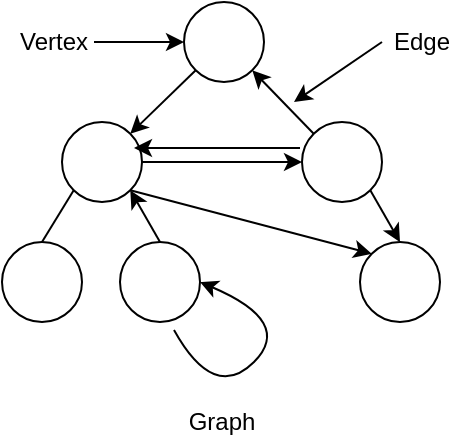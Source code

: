 <mxfile version="14.1.8" type="device" pages="5"><diagram id="Z-S2_eq6LnF6l-eDxRZ0" name="페이지-1"><mxGraphModel dx="1422" dy="822" grid="1" gridSize="10" guides="1" tooltips="1" connect="1" arrows="1" fold="1" page="1" pageScale="1" pageWidth="827" pageHeight="1169" math="0" shadow="0"><root><mxCell id="0"/><mxCell id="1" parent="0"/><mxCell id="Qt2niynaduHBI0d4qEcs-1" value="" style="ellipse;whiteSpace=wrap;html=1;aspect=fixed;" parent="1" vertex="1"><mxGeometry x="395" y="310" width="40" height="40" as="geometry"/></mxCell><mxCell id="Qt2niynaduHBI0d4qEcs-2" value="" style="ellipse;whiteSpace=wrap;html=1;aspect=fixed;" parent="1" vertex="1"><mxGeometry x="334" y="370" width="40" height="40" as="geometry"/></mxCell><mxCell id="Qt2niynaduHBI0d4qEcs-5" value="" style="ellipse;whiteSpace=wrap;html=1;aspect=fixed;" parent="1" vertex="1"><mxGeometry x="304" y="430" width="40" height="40" as="geometry"/></mxCell><mxCell id="Qt2niynaduHBI0d4qEcs-6" value="" style="ellipse;whiteSpace=wrap;html=1;aspect=fixed;" parent="1" vertex="1"><mxGeometry x="363" y="430" width="40" height="40" as="geometry"/></mxCell><mxCell id="Qt2niynaduHBI0d4qEcs-7" value="" style="endArrow=none;html=1;entryX=0;entryY=1;entryDx=0;entryDy=0;exitX=0.5;exitY=0;exitDx=0;exitDy=0;" parent="1" source="Qt2niynaduHBI0d4qEcs-5" target="Qt2niynaduHBI0d4qEcs-2" edge="1"><mxGeometry width="50" height="50" relative="1" as="geometry"><mxPoint x="318.142" y="435.858" as="sourcePoint"/><mxPoint x="334" y="410" as="targetPoint"/></mxGeometry></mxCell><mxCell id="Qt2niynaduHBI0d4qEcs-9" value="" style="ellipse;whiteSpace=wrap;html=1;aspect=fixed;" parent="1" vertex="1"><mxGeometry x="454" y="370" width="40" height="40" as="geometry"/></mxCell><mxCell id="Qt2niynaduHBI0d4qEcs-10" value="" style="ellipse;whiteSpace=wrap;html=1;aspect=fixed;" parent="1" vertex="1"><mxGeometry x="483" y="430" width="40" height="40" as="geometry"/></mxCell><mxCell id="Qt2niynaduHBI0d4qEcs-12" value="" style="endArrow=classic;html=1;exitX=0.5;exitY=0;exitDx=0;exitDy=0;entryX=1;entryY=1;entryDx=0;entryDy=0;" parent="1" source="Qt2niynaduHBI0d4qEcs-6" target="Qt2niynaduHBI0d4qEcs-2" edge="1"><mxGeometry width="50" height="50" relative="1" as="geometry"><mxPoint x="140" y="400" as="sourcePoint"/><mxPoint x="190" y="350" as="targetPoint"/></mxGeometry></mxCell><mxCell id="Qt2niynaduHBI0d4qEcs-13" value="" style="endArrow=classic;html=1;exitX=1;exitY=0.5;exitDx=0;exitDy=0;entryX=0;entryY=0.5;entryDx=0;entryDy=0;" parent="1" source="Qt2niynaduHBI0d4qEcs-2" target="Qt2niynaduHBI0d4qEcs-9" edge="1"><mxGeometry width="50" height="50" relative="1" as="geometry"><mxPoint x="393" y="440" as="sourcePoint"/><mxPoint x="378.142" y="414.142" as="targetPoint"/></mxGeometry></mxCell><mxCell id="Qt2niynaduHBI0d4qEcs-14" value="" style="endArrow=classic;html=1;exitX=-0.025;exitY=0.325;exitDx=0;exitDy=0;entryX=0.9;entryY=0.325;entryDx=0;entryDy=0;exitPerimeter=0;entryPerimeter=0;" parent="1" source="Qt2niynaduHBI0d4qEcs-9" target="Qt2niynaduHBI0d4qEcs-2" edge="1"><mxGeometry width="50" height="50" relative="1" as="geometry"><mxPoint x="403" y="450" as="sourcePoint"/><mxPoint x="388.142" y="424.142" as="targetPoint"/></mxGeometry></mxCell><mxCell id="Qt2niynaduHBI0d4qEcs-15" value="" style="endArrow=classic;html=1;exitX=0;exitY=1;exitDx=0;exitDy=0;entryX=1;entryY=0;entryDx=0;entryDy=0;" parent="1" source="Qt2niynaduHBI0d4qEcs-1" target="Qt2niynaduHBI0d4qEcs-2" edge="1"><mxGeometry width="50" height="50" relative="1" as="geometry"><mxPoint x="413" y="460" as="sourcePoint"/><mxPoint x="398.142" y="434.142" as="targetPoint"/></mxGeometry></mxCell><mxCell id="Qt2niynaduHBI0d4qEcs-16" value="" style="endArrow=classic;html=1;exitX=0;exitY=0;exitDx=0;exitDy=0;entryX=1;entryY=1;entryDx=0;entryDy=0;" parent="1" source="Qt2niynaduHBI0d4qEcs-9" target="Qt2niynaduHBI0d4qEcs-1" edge="1"><mxGeometry width="50" height="50" relative="1" as="geometry"><mxPoint x="423" y="470" as="sourcePoint"/><mxPoint x="408.142" y="444.142" as="targetPoint"/></mxGeometry></mxCell><mxCell id="Qt2niynaduHBI0d4qEcs-17" value="" style="endArrow=classic;html=1;exitX=1;exitY=1;exitDx=0;exitDy=0;entryX=0;entryY=0;entryDx=0;entryDy=0;" parent="1" source="Qt2niynaduHBI0d4qEcs-2" target="Qt2niynaduHBI0d4qEcs-10" edge="1"><mxGeometry width="50" height="50" relative="1" as="geometry"><mxPoint x="433" y="480" as="sourcePoint"/><mxPoint x="418.142" y="454.142" as="targetPoint"/></mxGeometry></mxCell><mxCell id="Qt2niynaduHBI0d4qEcs-19" value="" style="curved=1;endArrow=classic;html=1;entryX=1;entryY=0.5;entryDx=0;entryDy=0;exitX=0.675;exitY=1.1;exitDx=0;exitDy=0;exitPerimeter=0;" parent="1" source="Qt2niynaduHBI0d4qEcs-6" target="Qt2niynaduHBI0d4qEcs-6" edge="1"><mxGeometry width="50" height="50" relative="1" as="geometry"><mxPoint x="344" y="540" as="sourcePoint"/><mxPoint x="394" y="490" as="targetPoint"/><Array as="points"><mxPoint x="410" y="510"/><mxPoint x="450" y="470"/></Array></mxGeometry></mxCell><mxCell id="Qt2niynaduHBI0d4qEcs-20" value="" style="endArrow=classic;html=1;exitX=1;exitY=1;exitDx=0;exitDy=0;entryX=0.5;entryY=0;entryDx=0;entryDy=0;" parent="1" source="Qt2niynaduHBI0d4qEcs-9" target="Qt2niynaduHBI0d4qEcs-10" edge="1"><mxGeometry width="50" height="50" relative="1" as="geometry"><mxPoint x="390" y="440" as="sourcePoint"/><mxPoint x="440" y="390" as="targetPoint"/></mxGeometry></mxCell><mxCell id="Qt2niynaduHBI0d4qEcs-21" value="Graph" style="text;html=1;strokeColor=none;fillColor=none;align=center;verticalAlign=middle;whiteSpace=wrap;rounded=0;" parent="1" vertex="1"><mxGeometry x="394" y="510" width="40" height="20" as="geometry"/></mxCell><mxCell id="7k_htTxRJuI2arcelmxO-1" value="Edge" style="text;html=1;strokeColor=none;fillColor=none;align=center;verticalAlign=middle;whiteSpace=wrap;rounded=0;" vertex="1" parent="1"><mxGeometry x="494" y="320" width="40" height="20" as="geometry"/></mxCell><mxCell id="7k_htTxRJuI2arcelmxO-2" value="Vertex" style="text;html=1;strokeColor=none;fillColor=none;align=center;verticalAlign=middle;whiteSpace=wrap;rounded=0;" vertex="1" parent="1"><mxGeometry x="310" y="320" width="40" height="20" as="geometry"/></mxCell><mxCell id="7k_htTxRJuI2arcelmxO-3" value="" style="endArrow=classic;html=1;entryX=0;entryY=0.5;entryDx=0;entryDy=0;exitX=1;exitY=0.5;exitDx=0;exitDy=0;" edge="1" parent="1" source="7k_htTxRJuI2arcelmxO-2" target="Qt2niynaduHBI0d4qEcs-1"><mxGeometry width="50" height="50" relative="1" as="geometry"><mxPoint x="390" y="440" as="sourcePoint"/><mxPoint x="440" y="390" as="targetPoint"/></mxGeometry></mxCell><mxCell id="7k_htTxRJuI2arcelmxO-4" value="" style="endArrow=classic;html=1;exitX=0;exitY=0.5;exitDx=0;exitDy=0;" edge="1" parent="1" source="7k_htTxRJuI2arcelmxO-1"><mxGeometry width="50" height="50" relative="1" as="geometry"><mxPoint x="390" y="440" as="sourcePoint"/><mxPoint x="450" y="360" as="targetPoint"/></mxGeometry></mxCell></root></mxGraphModel></diagram><diagram id="EACtf8_YL2EE3_jAl3pg" name="페이지-2"><mxGraphModel dx="1422" dy="822" grid="1" gridSize="10" guides="1" tooltips="1" connect="1" arrows="1" fold="1" page="1" pageScale="1" pageWidth="827" pageHeight="1169" math="0" shadow="0"><root><mxCell id="XqM8uQYu_fUU1bZJN4aZ-0"/><mxCell id="XqM8uQYu_fUU1bZJN4aZ-1" parent="XqM8uQYu_fUU1bZJN4aZ-0"/><mxCell id="aPK8JbDjFlLylWfWh46D-0" value="" style="ellipse;whiteSpace=wrap;html=1;aspect=fixed;" vertex="1" parent="XqM8uQYu_fUU1bZJN4aZ-1"><mxGeometry x="220" y="420" width="40" height="40" as="geometry"/></mxCell><mxCell id="aPK8JbDjFlLylWfWh46D-1" value="" style="ellipse;whiteSpace=wrap;html=1;aspect=fixed;" vertex="1" parent="XqM8uQYu_fUU1bZJN4aZ-1"><mxGeometry x="160" y="360" width="40" height="40" as="geometry"/></mxCell><mxCell id="aPK8JbDjFlLylWfWh46D-2" value="" style="ellipse;whiteSpace=wrap;html=1;aspect=fixed;" vertex="1" parent="XqM8uQYu_fUU1bZJN4aZ-1"><mxGeometry x="280" y="360" width="40" height="40" as="geometry"/></mxCell><mxCell id="aPK8JbDjFlLylWfWh46D-3" value="" style="ellipse;whiteSpace=wrap;html=1;aspect=fixed;" vertex="1" parent="XqM8uQYu_fUU1bZJN4aZ-1"><mxGeometry x="220" y="300" width="40" height="40" as="geometry"/></mxCell><mxCell id="aPK8JbDjFlLylWfWh46D-4" value="" style="ellipse;whiteSpace=wrap;html=1;aspect=fixed;" vertex="1" parent="XqM8uQYu_fUU1bZJN4aZ-1"><mxGeometry x="540" y="420" width="40" height="40" as="geometry"/></mxCell><mxCell id="aPK8JbDjFlLylWfWh46D-5" value="" style="ellipse;whiteSpace=wrap;html=1;aspect=fixed;" vertex="1" parent="XqM8uQYu_fUU1bZJN4aZ-1"><mxGeometry x="480" y="360" width="40" height="40" as="geometry"/></mxCell><mxCell id="aPK8JbDjFlLylWfWh46D-6" value="" style="ellipse;whiteSpace=wrap;html=1;aspect=fixed;" vertex="1" parent="XqM8uQYu_fUU1bZJN4aZ-1"><mxGeometry x="600" y="360" width="40" height="40" as="geometry"/></mxCell><mxCell id="aPK8JbDjFlLylWfWh46D-7" value="" style="ellipse;whiteSpace=wrap;html=1;aspect=fixed;" vertex="1" parent="XqM8uQYu_fUU1bZJN4aZ-1"><mxGeometry x="540" y="300" width="40" height="40" as="geometry"/></mxCell><mxCell id="aPK8JbDjFlLylWfWh46D-8" value="" style="endArrow=none;html=1;entryX=0;entryY=1;entryDx=0;entryDy=0;exitX=1;exitY=0;exitDx=0;exitDy=0;" edge="1" parent="XqM8uQYu_fUU1bZJN4aZ-1" source="aPK8JbDjFlLylWfWh46D-5" target="aPK8JbDjFlLylWfWh46D-7"><mxGeometry width="50" height="50" relative="1" as="geometry"><mxPoint x="390" y="440" as="sourcePoint"/><mxPoint x="440" y="390" as="targetPoint"/></mxGeometry></mxCell><mxCell id="aPK8JbDjFlLylWfWh46D-9" value="" style="endArrow=none;html=1;entryX=1;entryY=1;entryDx=0;entryDy=0;exitX=0;exitY=0;exitDx=0;exitDy=0;" edge="1" parent="XqM8uQYu_fUU1bZJN4aZ-1" source="aPK8JbDjFlLylWfWh46D-6" target="aPK8JbDjFlLylWfWh46D-7"><mxGeometry width="50" height="50" relative="1" as="geometry"><mxPoint x="524.142" y="375.858" as="sourcePoint"/><mxPoint x="555.858" y="344.142" as="targetPoint"/></mxGeometry></mxCell><mxCell id="aPK8JbDjFlLylWfWh46D-10" value="" style="endArrow=none;html=1;entryX=1;entryY=1;entryDx=0;entryDy=0;exitX=0;exitY=0;exitDx=0;exitDy=0;" edge="1" parent="XqM8uQYu_fUU1bZJN4aZ-1" source="aPK8JbDjFlLylWfWh46D-4" target="aPK8JbDjFlLylWfWh46D-5"><mxGeometry width="50" height="50" relative="1" as="geometry"><mxPoint x="534.142" y="385.858" as="sourcePoint"/><mxPoint x="565.858" y="354.142" as="targetPoint"/></mxGeometry></mxCell><mxCell id="aPK8JbDjFlLylWfWh46D-11" value="" style="endArrow=none;html=1;entryX=0;entryY=1;entryDx=0;entryDy=0;exitX=1;exitY=0;exitDx=0;exitDy=0;" edge="1" parent="XqM8uQYu_fUU1bZJN4aZ-1" source="aPK8JbDjFlLylWfWh46D-4" target="aPK8JbDjFlLylWfWh46D-6"><mxGeometry width="50" height="50" relative="1" as="geometry"><mxPoint x="544.142" y="395.858" as="sourcePoint"/><mxPoint x="575.858" y="364.142" as="targetPoint"/></mxGeometry></mxCell><mxCell id="aPK8JbDjFlLylWfWh46D-12" value="" style="endArrow=classic;html=1;entryX=1;entryY=0;entryDx=0;entryDy=0;exitX=0;exitY=1;exitDx=0;exitDy=0;" edge="1" parent="XqM8uQYu_fUU1bZJN4aZ-1" source="aPK8JbDjFlLylWfWh46D-3" target="aPK8JbDjFlLylWfWh46D-1"><mxGeometry width="50" height="50" relative="1" as="geometry"><mxPoint x="250" y="370" as="sourcePoint"/><mxPoint x="440" y="390" as="targetPoint"/></mxGeometry></mxCell><mxCell id="aPK8JbDjFlLylWfWh46D-13" value="" style="endArrow=classic;html=1;entryX=0;entryY=0;entryDx=0;entryDy=0;exitX=1;exitY=1;exitDx=0;exitDy=0;" edge="1" parent="XqM8uQYu_fUU1bZJN4aZ-1" source="aPK8JbDjFlLylWfWh46D-1" target="aPK8JbDjFlLylWfWh46D-0"><mxGeometry width="50" height="50" relative="1" as="geometry"><mxPoint x="204.142" y="375.858" as="sourcePoint"/><mxPoint x="235.858" y="344.142" as="targetPoint"/></mxGeometry></mxCell><mxCell id="aPK8JbDjFlLylWfWh46D-14" value="" style="endArrow=classic;html=1;entryX=0;entryY=1;entryDx=0;entryDy=0;exitX=1;exitY=0;exitDx=0;exitDy=0;" edge="1" parent="XqM8uQYu_fUU1bZJN4aZ-1" source="aPK8JbDjFlLylWfWh46D-0" target="aPK8JbDjFlLylWfWh46D-2"><mxGeometry width="50" height="50" relative="1" as="geometry"><mxPoint x="214.142" y="385.858" as="sourcePoint"/><mxPoint x="245.858" y="354.142" as="targetPoint"/></mxGeometry></mxCell><mxCell id="aPK8JbDjFlLylWfWh46D-15" value="" style="endArrow=classic;html=1;entryX=1;entryY=1;entryDx=0;entryDy=0;exitX=0;exitY=0;exitDx=0;exitDy=0;" edge="1" parent="XqM8uQYu_fUU1bZJN4aZ-1" source="aPK8JbDjFlLylWfWh46D-2" target="aPK8JbDjFlLylWfWh46D-3"><mxGeometry width="50" height="50" relative="1" as="geometry"><mxPoint x="224.142" y="395.858" as="sourcePoint"/><mxPoint x="255.858" y="364.142" as="targetPoint"/></mxGeometry></mxCell><mxCell id="aPK8JbDjFlLylWfWh46D-16" value="Directed" style="text;html=1;strokeColor=none;fillColor=none;align=center;verticalAlign=middle;whiteSpace=wrap;rounded=0;" vertex="1" parent="XqM8uQYu_fUU1bZJN4aZ-1"><mxGeometry x="210" y="490" width="60" height="20" as="geometry"/></mxCell><mxCell id="aPK8JbDjFlLylWfWh46D-17" value="Undirected" style="text;html=1;strokeColor=none;fillColor=none;align=center;verticalAlign=middle;whiteSpace=wrap;rounded=0;" vertex="1" parent="XqM8uQYu_fUU1bZJN4aZ-1"><mxGeometry x="530" y="490" width="60" height="20" as="geometry"/></mxCell><mxCell id="PVMinjbA43_snPkg76dx-0" value="" style="curved=1;endArrow=classic;html=1;entryX=1;entryY=0.5;entryDx=0;entryDy=0;exitX=0.675;exitY=1.1;exitDx=0;exitDy=0;exitPerimeter=0;" edge="1" parent="XqM8uQYu_fUU1bZJN4aZ-1"><mxGeometry width="50" height="50" relative="1" as="geometry"><mxPoint x="310" y="404" as="sourcePoint"/><mxPoint x="323" y="380" as="targetPoint"/><Array as="points"><mxPoint x="330" y="440"/><mxPoint x="370" y="370"/></Array></mxGeometry></mxCell><mxCell id="PVMinjbA43_snPkg76dx-1" value="Self Edge" style="text;html=1;strokeColor=none;fillColor=none;align=center;verticalAlign=middle;whiteSpace=wrap;rounded=0;" vertex="1" parent="XqM8uQYu_fUU1bZJN4aZ-1"><mxGeometry x="350" y="400" width="60" height="20" as="geometry"/></mxCell></root></mxGraphModel></diagram><diagram id="lHuC2K-7YyNAZ1UZBe4s" name="페이지-3"><mxGraphModel dx="1422" dy="822" grid="1" gridSize="10" guides="1" tooltips="1" connect="1" arrows="1" fold="1" page="1" pageScale="1" pageWidth="827" pageHeight="1169" math="0" shadow="0"><root><mxCell id="gxyUptJRuBjRSIaFbgL0-0"/><mxCell id="gxyUptJRuBjRSIaFbgL0-1" parent="gxyUptJRuBjRSIaFbgL0-0"/><mxCell id="gxyUptJRuBjRSIaFbgL0-2" value="" style="ellipse;whiteSpace=wrap;html=1;aspect=fixed;" vertex="1" parent="gxyUptJRuBjRSIaFbgL0-1"><mxGeometry x="260" y="420" width="40" height="40" as="geometry"/></mxCell><mxCell id="gxyUptJRuBjRSIaFbgL0-3" value="" style="ellipse;whiteSpace=wrap;html=1;aspect=fixed;" vertex="1" parent="gxyUptJRuBjRSIaFbgL0-1"><mxGeometry x="200" y="360" width="40" height="40" as="geometry"/></mxCell><mxCell id="gxyUptJRuBjRSIaFbgL0-4" value="" style="ellipse;whiteSpace=wrap;html=1;aspect=fixed;" vertex="1" parent="gxyUptJRuBjRSIaFbgL0-1"><mxGeometry x="320" y="360" width="40" height="40" as="geometry"/></mxCell><mxCell id="gxyUptJRuBjRSIaFbgL0-5" value="" style="ellipse;whiteSpace=wrap;html=1;aspect=fixed;" vertex="1" parent="gxyUptJRuBjRSIaFbgL0-1"><mxGeometry x="260" y="300" width="40" height="40" as="geometry"/></mxCell><mxCell id="gxyUptJRuBjRSIaFbgL0-6" value="" style="endArrow=classic;html=1;entryX=1;entryY=0;entryDx=0;entryDy=0;exitX=0;exitY=1;exitDx=0;exitDy=0;fillColor=#ffe6cc;strokeColor=#d79b00;" edge="1" parent="gxyUptJRuBjRSIaFbgL0-1" source="gxyUptJRuBjRSIaFbgL0-5" target="gxyUptJRuBjRSIaFbgL0-3"><mxGeometry width="50" height="50" relative="1" as="geometry"><mxPoint x="280" y="380" as="sourcePoint"/><mxPoint x="480" y="390" as="targetPoint"/></mxGeometry></mxCell><mxCell id="gxyUptJRuBjRSIaFbgL0-7" value="" style="endArrow=classic;html=1;entryX=0;entryY=0;entryDx=0;entryDy=0;exitX=1;exitY=1;exitDx=0;exitDy=0;fillColor=#ffe6cc;strokeColor=#d79b00;" edge="1" parent="gxyUptJRuBjRSIaFbgL0-1" source="gxyUptJRuBjRSIaFbgL0-3" target="gxyUptJRuBjRSIaFbgL0-2"><mxGeometry width="50" height="50" relative="1" as="geometry"><mxPoint x="244.142" y="375.858" as="sourcePoint"/><mxPoint x="275.858" y="344.142" as="targetPoint"/></mxGeometry></mxCell><mxCell id="gxyUptJRuBjRSIaFbgL0-8" value="" style="endArrow=classic;html=1;entryX=0.5;entryY=1;entryDx=0;entryDy=0;exitX=0.5;exitY=0;exitDx=0;exitDy=0;fillColor=#ffe6cc;strokeColor=#d79b00;" edge="1" parent="gxyUptJRuBjRSIaFbgL0-1" source="gxyUptJRuBjRSIaFbgL0-2" target="gxyUptJRuBjRSIaFbgL0-5"><mxGeometry width="50" height="50" relative="1" as="geometry"><mxPoint x="254.142" y="385.858" as="sourcePoint"/><mxPoint x="285.858" y="354.142" as="targetPoint"/></mxGeometry></mxCell><mxCell id="gxyUptJRuBjRSIaFbgL0-9" value="" style="endArrow=classic;html=1;entryX=1;entryY=1;entryDx=0;entryDy=0;exitX=0;exitY=0;exitDx=0;exitDy=0;" edge="1" parent="gxyUptJRuBjRSIaFbgL0-1" source="gxyUptJRuBjRSIaFbgL0-4" target="gxyUptJRuBjRSIaFbgL0-5"><mxGeometry width="50" height="50" relative="1" as="geometry"><mxPoint x="264.142" y="395.858" as="sourcePoint"/><mxPoint x="295.858" y="364.142" as="targetPoint"/></mxGeometry></mxCell><mxCell id="gxyUptJRuBjRSIaFbgL0-10" value="Cyclic" style="text;html=1;strokeColor=none;fillColor=none;align=center;verticalAlign=middle;whiteSpace=wrap;rounded=0;" vertex="1" parent="gxyUptJRuBjRSIaFbgL0-1"><mxGeometry x="250" y="490" width="60" height="20" as="geometry"/></mxCell><mxCell id="gxyUptJRuBjRSIaFbgL0-11" value="" style="ellipse;whiteSpace=wrap;html=1;aspect=fixed;" vertex="1" parent="gxyUptJRuBjRSIaFbgL0-1"><mxGeometry x="500" y="420" width="40" height="40" as="geometry"/></mxCell><mxCell id="gxyUptJRuBjRSIaFbgL0-12" value="" style="ellipse;whiteSpace=wrap;html=1;aspect=fixed;" vertex="1" parent="gxyUptJRuBjRSIaFbgL0-1"><mxGeometry x="440" y="360" width="40" height="40" as="geometry"/></mxCell><mxCell id="gxyUptJRuBjRSIaFbgL0-13" value="" style="ellipse;whiteSpace=wrap;html=1;aspect=fixed;" vertex="1" parent="gxyUptJRuBjRSIaFbgL0-1"><mxGeometry x="560" y="360" width="40" height="40" as="geometry"/></mxCell><mxCell id="gxyUptJRuBjRSIaFbgL0-14" value="" style="ellipse;whiteSpace=wrap;html=1;aspect=fixed;" vertex="1" parent="gxyUptJRuBjRSIaFbgL0-1"><mxGeometry x="500" y="300" width="40" height="40" as="geometry"/></mxCell><mxCell id="gxyUptJRuBjRSIaFbgL0-15" value="" style="endArrow=classic;html=1;entryX=1;entryY=0;entryDx=0;entryDy=0;exitX=0;exitY=1;exitDx=0;exitDy=0;" edge="1" source="gxyUptJRuBjRSIaFbgL0-14" target="gxyUptJRuBjRSIaFbgL0-12" parent="gxyUptJRuBjRSIaFbgL0-1"><mxGeometry width="50" height="50" relative="1" as="geometry"><mxPoint x="520" y="370" as="sourcePoint"/><mxPoint x="720" y="390" as="targetPoint"/></mxGeometry></mxCell><mxCell id="gxyUptJRuBjRSIaFbgL0-17" value="" style="endArrow=classic;html=1;entryX=0;entryY=1;entryDx=0;entryDy=0;exitX=1;exitY=0;exitDx=0;exitDy=0;" edge="1" source="gxyUptJRuBjRSIaFbgL0-11" target="gxyUptJRuBjRSIaFbgL0-13" parent="gxyUptJRuBjRSIaFbgL0-1"><mxGeometry width="50" height="50" relative="1" as="geometry"><mxPoint x="494.142" y="385.858" as="sourcePoint"/><mxPoint x="525.858" y="354.142" as="targetPoint"/></mxGeometry></mxCell><mxCell id="gxyUptJRuBjRSIaFbgL0-18" value="" style="endArrow=classic;html=1;entryX=1;entryY=1;entryDx=0;entryDy=0;exitX=0;exitY=0;exitDx=0;exitDy=0;" edge="1" source="gxyUptJRuBjRSIaFbgL0-13" target="gxyUptJRuBjRSIaFbgL0-14" parent="gxyUptJRuBjRSIaFbgL0-1"><mxGeometry width="50" height="50" relative="1" as="geometry"><mxPoint x="504.142" y="395.858" as="sourcePoint"/><mxPoint x="535.858" y="364.142" as="targetPoint"/></mxGeometry></mxCell><mxCell id="gxyUptJRuBjRSIaFbgL0-19" value="Acyclic" style="text;html=1;strokeColor=none;fillColor=none;align=center;verticalAlign=middle;whiteSpace=wrap;rounded=0;" vertex="1" parent="gxyUptJRuBjRSIaFbgL0-1"><mxGeometry x="490" y="490" width="60" height="20" as="geometry"/></mxCell><mxCell id="lunWQiZR-MBFpD46_ygZ-1" value="&lt;font color=&quot;#ffb570&quot;&gt;Cycle&lt;/font&gt;" style="text;html=1;strokeColor=none;fillColor=none;align=center;verticalAlign=middle;whiteSpace=wrap;rounded=0;" vertex="1" parent="gxyUptJRuBjRSIaFbgL0-1"><mxGeometry x="240" y="370" width="40" height="20" as="geometry"/></mxCell></root></mxGraphModel></diagram><diagram id="d2TFS8GeztHd94R393X6" name="페이지-4"><mxGraphModel dx="1422" dy="822" grid="1" gridSize="10" guides="1" tooltips="1" connect="1" arrows="1" fold="1" page="1" pageScale="1" pageWidth="827" pageHeight="1169" math="0" shadow="0"><root><mxCell id="uMFnAjhdklCk5ub_s_id-0"/><mxCell id="uMFnAjhdklCk5ub_s_id-1" parent="uMFnAjhdklCk5ub_s_id-0"/><mxCell id="qdJm_p1cYFW-cyCmXZ2D-0" value="4" style="ellipse;whiteSpace=wrap;html=1;aspect=fixed;" vertex="1" parent="uMFnAjhdklCk5ub_s_id-1"><mxGeometry x="260" y="420" width="40" height="40" as="geometry"/></mxCell><mxCell id="qdJm_p1cYFW-cyCmXZ2D-1" value="2" style="ellipse;whiteSpace=wrap;html=1;aspect=fixed;" vertex="1" parent="uMFnAjhdklCk5ub_s_id-1"><mxGeometry x="200" y="360" width="40" height="40" as="geometry"/></mxCell><mxCell id="qdJm_p1cYFW-cyCmXZ2D-2" value="3" style="ellipse;whiteSpace=wrap;html=1;aspect=fixed;" vertex="1" parent="uMFnAjhdklCk5ub_s_id-1"><mxGeometry x="320" y="360" width="40" height="40" as="geometry"/></mxCell><mxCell id="qdJm_p1cYFW-cyCmXZ2D-3" value="1" style="ellipse;whiteSpace=wrap;html=1;aspect=fixed;" vertex="1" parent="uMFnAjhdklCk5ub_s_id-1"><mxGeometry x="260" y="300" width="40" height="40" as="geometry"/></mxCell><mxCell id="qdJm_p1cYFW-cyCmXZ2D-4" value="" style="endArrow=none;html=1;entryX=0;entryY=1;entryDx=0;entryDy=0;exitX=1;exitY=0;exitDx=0;exitDy=0;" edge="1" parent="uMFnAjhdklCk5ub_s_id-1" source="qdJm_p1cYFW-cyCmXZ2D-1" target="qdJm_p1cYFW-cyCmXZ2D-3"><mxGeometry width="50" height="50" relative="1" as="geometry"><mxPoint x="110" y="440" as="sourcePoint"/><mxPoint x="160" y="390" as="targetPoint"/></mxGeometry></mxCell><mxCell id="qdJm_p1cYFW-cyCmXZ2D-5" value="" style="endArrow=none;html=1;entryX=1;entryY=1;entryDx=0;entryDy=0;exitX=0;exitY=0;exitDx=0;exitDy=0;" edge="1" parent="uMFnAjhdklCk5ub_s_id-1" source="qdJm_p1cYFW-cyCmXZ2D-2" target="qdJm_p1cYFW-cyCmXZ2D-3"><mxGeometry width="50" height="50" relative="1" as="geometry"><mxPoint x="244.142" y="375.858" as="sourcePoint"/><mxPoint x="275.858" y="344.142" as="targetPoint"/></mxGeometry></mxCell><mxCell id="qdJm_p1cYFW-cyCmXZ2D-6" value="" style="endArrow=none;html=1;entryX=0.5;entryY=1;entryDx=0;entryDy=0;exitX=0.5;exitY=0;exitDx=0;exitDy=0;" edge="1" parent="uMFnAjhdklCk5ub_s_id-1" source="qdJm_p1cYFW-cyCmXZ2D-0" target="qdJm_p1cYFW-cyCmXZ2D-3"><mxGeometry width="50" height="50" relative="1" as="geometry"><mxPoint x="254.142" y="385.858" as="sourcePoint"/><mxPoint x="285.858" y="354.142" as="targetPoint"/></mxGeometry></mxCell><mxCell id="qdJm_p1cYFW-cyCmXZ2D-7" value="" style="endArrow=none;html=1;entryX=0;entryY=1;entryDx=0;entryDy=0;exitX=1;exitY=0;exitDx=0;exitDy=0;" edge="1" parent="uMFnAjhdklCk5ub_s_id-1" source="qdJm_p1cYFW-cyCmXZ2D-0" target="qdJm_p1cYFW-cyCmXZ2D-2"><mxGeometry width="50" height="50" relative="1" as="geometry"><mxPoint x="264.142" y="395.858" as="sourcePoint"/><mxPoint x="295.858" y="364.142" as="targetPoint"/></mxGeometry></mxCell><mxCell id="tBJKAiqooxKth_d2lWfO-0" value="1" style="whiteSpace=wrap;html=1;aspect=fixed;" vertex="1" parent="uMFnAjhdklCk5ub_s_id-1"><mxGeometry x="480" y="310" width="40" height="40" as="geometry"/></mxCell><mxCell id="tBJKAiqooxKth_d2lWfO-1" value="2" style="whiteSpace=wrap;html=1;aspect=fixed;" vertex="1" parent="uMFnAjhdklCk5ub_s_id-1"><mxGeometry x="480" y="350" width="40" height="40" as="geometry"/></mxCell><mxCell id="tBJKAiqooxKth_d2lWfO-2" value="3" style="whiteSpace=wrap;html=1;aspect=fixed;" vertex="1" parent="uMFnAjhdklCk5ub_s_id-1"><mxGeometry x="480" y="390" width="40" height="40" as="geometry"/></mxCell><mxCell id="tBJKAiqooxKth_d2lWfO-3" value="4" style="whiteSpace=wrap;html=1;aspect=fixed;" vertex="1" parent="uMFnAjhdklCk5ub_s_id-1"><mxGeometry x="480" y="430" width="40" height="40" as="geometry"/></mxCell><mxCell id="tBJKAiqooxKth_d2lWfO-4" value="1" style="whiteSpace=wrap;html=1;aspect=fixed;" vertex="1" parent="uMFnAjhdklCk5ub_s_id-1"><mxGeometry x="520" y="310" width="40" height="40" as="geometry"/></mxCell><mxCell id="tBJKAiqooxKth_d2lWfO-5" value="2" style="whiteSpace=wrap;html=1;aspect=fixed;" vertex="1" parent="uMFnAjhdklCk5ub_s_id-1"><mxGeometry x="520" y="350" width="40" height="40" as="geometry"/></mxCell><mxCell id="tBJKAiqooxKth_d2lWfO-6" value="3" style="whiteSpace=wrap;html=1;aspect=fixed;" vertex="1" parent="uMFnAjhdklCk5ub_s_id-1"><mxGeometry x="520" y="390" width="40" height="40" as="geometry"/></mxCell><mxCell id="tBJKAiqooxKth_d2lWfO-7" value="4" style="whiteSpace=wrap;html=1;aspect=fixed;" vertex="1" parent="uMFnAjhdklCk5ub_s_id-1"><mxGeometry x="520" y="430" width="40" height="40" as="geometry"/></mxCell><mxCell id="tBJKAiqooxKth_d2lWfO-8" value="1" style="whiteSpace=wrap;html=1;aspect=fixed;" vertex="1" parent="uMFnAjhdklCk5ub_s_id-1"><mxGeometry x="560" y="310" width="40" height="40" as="geometry"/></mxCell><mxCell id="tBJKAiqooxKth_d2lWfO-9" value="2" style="whiteSpace=wrap;html=1;aspect=fixed;" vertex="1" parent="uMFnAjhdklCk5ub_s_id-1"><mxGeometry x="560" y="350" width="40" height="40" as="geometry"/></mxCell><mxCell id="tBJKAiqooxKth_d2lWfO-10" value="3" style="whiteSpace=wrap;html=1;aspect=fixed;" vertex="1" parent="uMFnAjhdklCk5ub_s_id-1"><mxGeometry x="560" y="390" width="40" height="40" as="geometry"/></mxCell><mxCell id="tBJKAiqooxKth_d2lWfO-11" value="4" style="whiteSpace=wrap;html=1;aspect=fixed;" vertex="1" parent="uMFnAjhdklCk5ub_s_id-1"><mxGeometry x="560" y="430" width="40" height="40" as="geometry"/></mxCell><mxCell id="tBJKAiqooxKth_d2lWfO-12" value="1" style="whiteSpace=wrap;html=1;aspect=fixed;" vertex="1" parent="uMFnAjhdklCk5ub_s_id-1"><mxGeometry x="600" y="310" width="40" height="40" as="geometry"/></mxCell><mxCell id="tBJKAiqooxKth_d2lWfO-13" value="2" style="whiteSpace=wrap;html=1;aspect=fixed;" vertex="1" parent="uMFnAjhdklCk5ub_s_id-1"><mxGeometry x="600" y="350" width="40" height="40" as="geometry"/></mxCell><mxCell id="tBJKAiqooxKth_d2lWfO-14" value="3" style="whiteSpace=wrap;html=1;aspect=fixed;" vertex="1" parent="uMFnAjhdklCk5ub_s_id-1"><mxGeometry x="600" y="390" width="40" height="40" as="geometry"/></mxCell><mxCell id="tBJKAiqooxKth_d2lWfO-15" value="4" style="whiteSpace=wrap;html=1;aspect=fixed;" vertex="1" parent="uMFnAjhdklCk5ub_s_id-1"><mxGeometry x="600" y="430" width="40" height="40" as="geometry"/></mxCell><mxCell id="tBJKAiqooxKth_d2lWfO-16" value="1" style="text;html=1;strokeColor=none;fillColor=none;align=center;verticalAlign=middle;whiteSpace=wrap;rounded=0;" vertex="1" parent="uMFnAjhdklCk5ub_s_id-1"><mxGeometry x="490" y="280" width="20" height="20" as="geometry"/></mxCell><mxCell id="tBJKAiqooxKth_d2lWfO-17" value="2" style="text;html=1;strokeColor=none;fillColor=none;align=center;verticalAlign=middle;whiteSpace=wrap;rounded=0;" vertex="1" parent="uMFnAjhdklCk5ub_s_id-1"><mxGeometry x="530" y="280" width="20" height="20" as="geometry"/></mxCell><mxCell id="tBJKAiqooxKth_d2lWfO-18" value="3" style="text;html=1;strokeColor=none;fillColor=none;align=center;verticalAlign=middle;whiteSpace=wrap;rounded=0;" vertex="1" parent="uMFnAjhdklCk5ub_s_id-1"><mxGeometry x="570" y="280" width="20" height="20" as="geometry"/></mxCell><mxCell id="tBJKAiqooxKth_d2lWfO-19" value="4" style="text;html=1;strokeColor=none;fillColor=none;align=center;verticalAlign=middle;whiteSpace=wrap;rounded=0;" vertex="1" parent="uMFnAjhdklCk5ub_s_id-1"><mxGeometry x="610" y="280" width="20" height="20" as="geometry"/></mxCell><mxCell id="tBJKAiqooxKth_d2lWfO-20" value="1" style="text;html=1;strokeColor=none;fillColor=none;align=center;verticalAlign=middle;whiteSpace=wrap;rounded=0;" vertex="1" parent="uMFnAjhdklCk5ub_s_id-1"><mxGeometry x="450" y="320" width="20" height="20" as="geometry"/></mxCell><mxCell id="tBJKAiqooxKth_d2lWfO-21" value="2" style="text;html=1;strokeColor=none;fillColor=none;align=center;verticalAlign=middle;whiteSpace=wrap;rounded=0;" vertex="1" parent="uMFnAjhdklCk5ub_s_id-1"><mxGeometry x="450" y="360" width="20" height="20" as="geometry"/></mxCell><mxCell id="tBJKAiqooxKth_d2lWfO-22" value="3" style="text;html=1;strokeColor=none;fillColor=none;align=center;verticalAlign=middle;whiteSpace=wrap;rounded=0;" vertex="1" parent="uMFnAjhdklCk5ub_s_id-1"><mxGeometry x="450" y="400" width="20" height="20" as="geometry"/></mxCell><mxCell id="tBJKAiqooxKth_d2lWfO-23" value="4" style="text;html=1;strokeColor=none;fillColor=none;align=center;verticalAlign=middle;whiteSpace=wrap;rounded=0;" vertex="1" parent="uMFnAjhdklCk5ub_s_id-1"><mxGeometry x="450" y="440" width="20" height="20" as="geometry"/></mxCell><mxCell id="JQpr27DL-4AkMDekHWlk-0" value="Graph" style="text;html=1;strokeColor=none;fillColor=none;align=center;verticalAlign=middle;whiteSpace=wrap;rounded=0;" vertex="1" parent="uMFnAjhdklCk5ub_s_id-1"><mxGeometry x="260" y="500" width="40" height="20" as="geometry"/></mxCell><mxCell id="isIBN4CrPlCBWGT9F3Jh-0" value="Adjacency Matrix" style="text;html=1;strokeColor=none;fillColor=none;align=center;verticalAlign=middle;whiteSpace=wrap;rounded=0;" vertex="1" parent="uMFnAjhdklCk5ub_s_id-1"><mxGeometry x="510" y="500" width="105" height="20" as="geometry"/></mxCell></root></mxGraphModel></diagram><diagram id="chyzMyMk84agakb3LFSi" name="페이지-5"><mxGraphModel dx="1422" dy="822" grid="1" gridSize="10" guides="1" tooltips="1" connect="1" arrows="1" fold="1" page="1" pageScale="1" pageWidth="827" pageHeight="1169" math="0" shadow="0"><root><mxCell id="6EYHkdUE9-wzqXt_S-lG-0"/><mxCell id="6EYHkdUE9-wzqXt_S-lG-1" parent="6EYHkdUE9-wzqXt_S-lG-0"/><mxCell id="6EYHkdUE9-wzqXt_S-lG-2" value="4" style="ellipse;whiteSpace=wrap;html=1;aspect=fixed;" vertex="1" parent="6EYHkdUE9-wzqXt_S-lG-1"><mxGeometry x="270" y="440" width="40" height="40" as="geometry"/></mxCell><mxCell id="6EYHkdUE9-wzqXt_S-lG-3" value="2" style="ellipse;whiteSpace=wrap;html=1;aspect=fixed;" vertex="1" parent="6EYHkdUE9-wzqXt_S-lG-1"><mxGeometry x="210" y="380" width="40" height="40" as="geometry"/></mxCell><mxCell id="6EYHkdUE9-wzqXt_S-lG-4" value="3" style="ellipse;whiteSpace=wrap;html=1;aspect=fixed;" vertex="1" parent="6EYHkdUE9-wzqXt_S-lG-1"><mxGeometry x="330" y="380" width="40" height="40" as="geometry"/></mxCell><mxCell id="6EYHkdUE9-wzqXt_S-lG-5" value="1" style="ellipse;whiteSpace=wrap;html=1;aspect=fixed;" vertex="1" parent="6EYHkdUE9-wzqXt_S-lG-1"><mxGeometry x="270" y="320" width="40" height="40" as="geometry"/></mxCell><mxCell id="6EYHkdUE9-wzqXt_S-lG-6" value="" style="endArrow=none;html=1;entryX=0;entryY=1;entryDx=0;entryDy=0;exitX=1;exitY=0;exitDx=0;exitDy=0;" edge="1" parent="6EYHkdUE9-wzqXt_S-lG-1" source="6EYHkdUE9-wzqXt_S-lG-3" target="6EYHkdUE9-wzqXt_S-lG-5"><mxGeometry width="50" height="50" relative="1" as="geometry"><mxPoint x="120" y="460" as="sourcePoint"/><mxPoint x="170" y="410" as="targetPoint"/></mxGeometry></mxCell><mxCell id="6EYHkdUE9-wzqXt_S-lG-7" value="" style="endArrow=none;html=1;entryX=1;entryY=1;entryDx=0;entryDy=0;exitX=0;exitY=0;exitDx=0;exitDy=0;" edge="1" parent="6EYHkdUE9-wzqXt_S-lG-1" source="6EYHkdUE9-wzqXt_S-lG-4" target="6EYHkdUE9-wzqXt_S-lG-5"><mxGeometry width="50" height="50" relative="1" as="geometry"><mxPoint x="254.142" y="395.858" as="sourcePoint"/><mxPoint x="285.858" y="364.142" as="targetPoint"/></mxGeometry></mxCell><mxCell id="6EYHkdUE9-wzqXt_S-lG-8" value="" style="endArrow=none;html=1;entryX=0.5;entryY=1;entryDx=0;entryDy=0;exitX=0.5;exitY=0;exitDx=0;exitDy=0;" edge="1" parent="6EYHkdUE9-wzqXt_S-lG-1" source="6EYHkdUE9-wzqXt_S-lG-2" target="6EYHkdUE9-wzqXt_S-lG-5"><mxGeometry width="50" height="50" relative="1" as="geometry"><mxPoint x="264.142" y="405.858" as="sourcePoint"/><mxPoint x="295.858" y="374.142" as="targetPoint"/></mxGeometry></mxCell><mxCell id="6EYHkdUE9-wzqXt_S-lG-9" value="" style="endArrow=none;html=1;entryX=0;entryY=1;entryDx=0;entryDy=0;exitX=1;exitY=0;exitDx=0;exitDy=0;" edge="1" parent="6EYHkdUE9-wzqXt_S-lG-1" source="6EYHkdUE9-wzqXt_S-lG-2" target="6EYHkdUE9-wzqXt_S-lG-4"><mxGeometry width="50" height="50" relative="1" as="geometry"><mxPoint x="274.142" y="415.858" as="sourcePoint"/><mxPoint x="305.858" y="384.142" as="targetPoint"/></mxGeometry></mxCell><mxCell id="6EYHkdUE9-wzqXt_S-lG-19" value="1" style="whiteSpace=wrap;html=1;aspect=fixed;" vertex="1" parent="6EYHkdUE9-wzqXt_S-lG-1"><mxGeometry x="460" y="320" width="40" height="40" as="geometry"/></mxCell><mxCell id="6EYHkdUE9-wzqXt_S-lG-20" value="2" style="whiteSpace=wrap;html=1;aspect=fixed;" vertex="1" parent="6EYHkdUE9-wzqXt_S-lG-1"><mxGeometry x="460" y="360" width="40" height="40" as="geometry"/></mxCell><mxCell id="6EYHkdUE9-wzqXt_S-lG-21" value="3" style="whiteSpace=wrap;html=1;aspect=fixed;" vertex="1" parent="6EYHkdUE9-wzqXt_S-lG-1"><mxGeometry x="460" y="400" width="40" height="40" as="geometry"/></mxCell><mxCell id="6EYHkdUE9-wzqXt_S-lG-22" value="4" style="whiteSpace=wrap;html=1;aspect=fixed;" vertex="1" parent="6EYHkdUE9-wzqXt_S-lG-1"><mxGeometry x="460" y="440" width="40" height="40" as="geometry"/></mxCell><mxCell id="6EYHkdUE9-wzqXt_S-lG-23" value="2" style="ellipse;whiteSpace=wrap;html=1;aspect=fixed;" vertex="1" parent="6EYHkdUE9-wzqXt_S-lG-1"><mxGeometry x="510" y="325" width="30" height="30" as="geometry"/></mxCell><mxCell id="6EYHkdUE9-wzqXt_S-lG-32" value="3" style="ellipse;whiteSpace=wrap;html=1;aspect=fixed;" vertex="1" parent="6EYHkdUE9-wzqXt_S-lG-1"><mxGeometry x="550" y="325" width="30" height="30" as="geometry"/></mxCell><mxCell id="6EYHkdUE9-wzqXt_S-lG-33" value="4" style="ellipse;whiteSpace=wrap;html=1;aspect=fixed;" vertex="1" parent="6EYHkdUE9-wzqXt_S-lG-1"><mxGeometry x="590" y="325" width="30" height="30" as="geometry"/></mxCell><mxCell id="6EYHkdUE9-wzqXt_S-lG-40" value="" style="endArrow=none;html=1;exitX=0;exitY=0.5;exitDx=0;exitDy=0;entryX=1;entryY=0.5;entryDx=0;entryDy=0;" edge="1" parent="6EYHkdUE9-wzqXt_S-lG-1" source="6EYHkdUE9-wzqXt_S-lG-23" target="6EYHkdUE9-wzqXt_S-lG-19"><mxGeometry width="50" height="50" relative="1" as="geometry"><mxPoint x="410" y="490" as="sourcePoint"/><mxPoint x="460" y="440" as="targetPoint"/></mxGeometry></mxCell><mxCell id="6EYHkdUE9-wzqXt_S-lG-42" value="" style="endArrow=none;html=1;entryX=1;entryY=0.5;entryDx=0;entryDy=0;exitX=0;exitY=0.5;exitDx=0;exitDy=0;" edge="1" parent="6EYHkdUE9-wzqXt_S-lG-1" source="6EYHkdUE9-wzqXt_S-lG-32" target="6EYHkdUE9-wzqXt_S-lG-23"><mxGeometry width="50" height="50" relative="1" as="geometry"><mxPoint x="410" y="490" as="sourcePoint"/><mxPoint x="460" y="440" as="targetPoint"/></mxGeometry></mxCell><mxCell id="6EYHkdUE9-wzqXt_S-lG-43" value="" style="endArrow=none;html=1;entryX=1;entryY=0.5;entryDx=0;entryDy=0;exitX=0;exitY=0.5;exitDx=0;exitDy=0;" edge="1" parent="6EYHkdUE9-wzqXt_S-lG-1" source="6EYHkdUE9-wzqXt_S-lG-33" target="6EYHkdUE9-wzqXt_S-lG-32"><mxGeometry width="50" height="50" relative="1" as="geometry"><mxPoint x="410" y="490" as="sourcePoint"/><mxPoint x="460" y="440" as="targetPoint"/></mxGeometry></mxCell><mxCell id="6EYHkdUE9-wzqXt_S-lG-44" value="1" style="ellipse;whiteSpace=wrap;html=1;aspect=fixed;" vertex="1" parent="6EYHkdUE9-wzqXt_S-lG-1"><mxGeometry x="510" y="405" width="30" height="30" as="geometry"/></mxCell><mxCell id="6EYHkdUE9-wzqXt_S-lG-45" value="4" style="ellipse;whiteSpace=wrap;html=1;aspect=fixed;" vertex="1" parent="6EYHkdUE9-wzqXt_S-lG-1"><mxGeometry x="550" y="405" width="30" height="30" as="geometry"/></mxCell><mxCell id="6EYHkdUE9-wzqXt_S-lG-47" value="" style="endArrow=none;html=1;exitX=0;exitY=0.5;exitDx=0;exitDy=0;entryX=1;entryY=0.5;entryDx=0;entryDy=0;" edge="1" parent="6EYHkdUE9-wzqXt_S-lG-1" source="6EYHkdUE9-wzqXt_S-lG-44"><mxGeometry width="50" height="50" relative="1" as="geometry"><mxPoint x="410" y="570" as="sourcePoint"/><mxPoint x="500" y="420" as="targetPoint"/></mxGeometry></mxCell><mxCell id="6EYHkdUE9-wzqXt_S-lG-48" value="" style="endArrow=none;html=1;entryX=1;entryY=0.5;entryDx=0;entryDy=0;exitX=0;exitY=0.5;exitDx=0;exitDy=0;" edge="1" parent="6EYHkdUE9-wzqXt_S-lG-1" source="6EYHkdUE9-wzqXt_S-lG-45" target="6EYHkdUE9-wzqXt_S-lG-44"><mxGeometry width="50" height="50" relative="1" as="geometry"><mxPoint x="410" y="570" as="sourcePoint"/><mxPoint x="460" y="520" as="targetPoint"/></mxGeometry></mxCell><mxCell id="6EYHkdUE9-wzqXt_S-lG-50" value="1" style="ellipse;whiteSpace=wrap;html=1;aspect=fixed;" vertex="1" parent="6EYHkdUE9-wzqXt_S-lG-1"><mxGeometry x="510" y="445" width="30" height="30" as="geometry"/></mxCell><mxCell id="6EYHkdUE9-wzqXt_S-lG-51" value="3" style="ellipse;whiteSpace=wrap;html=1;aspect=fixed;" vertex="1" parent="6EYHkdUE9-wzqXt_S-lG-1"><mxGeometry x="550" y="445" width="30" height="30" as="geometry"/></mxCell><mxCell id="6EYHkdUE9-wzqXt_S-lG-53" value="" style="endArrow=none;html=1;exitX=0;exitY=0.5;exitDx=0;exitDy=0;entryX=1;entryY=0.5;entryDx=0;entryDy=0;" edge="1" parent="6EYHkdUE9-wzqXt_S-lG-1" source="6EYHkdUE9-wzqXt_S-lG-50"><mxGeometry width="50" height="50" relative="1" as="geometry"><mxPoint x="410" y="610" as="sourcePoint"/><mxPoint x="500" y="460" as="targetPoint"/></mxGeometry></mxCell><mxCell id="6EYHkdUE9-wzqXt_S-lG-54" value="" style="endArrow=none;html=1;entryX=1;entryY=0.5;entryDx=0;entryDy=0;exitX=0;exitY=0.5;exitDx=0;exitDy=0;" edge="1" parent="6EYHkdUE9-wzqXt_S-lG-1" source="6EYHkdUE9-wzqXt_S-lG-51" target="6EYHkdUE9-wzqXt_S-lG-50"><mxGeometry width="50" height="50" relative="1" as="geometry"><mxPoint x="410" y="610" as="sourcePoint"/><mxPoint x="460" y="560" as="targetPoint"/></mxGeometry></mxCell><mxCell id="6EYHkdUE9-wzqXt_S-lG-62" value="1" style="ellipse;whiteSpace=wrap;html=1;aspect=fixed;" vertex="1" parent="6EYHkdUE9-wzqXt_S-lG-1"><mxGeometry x="510" y="365" width="30" height="30" as="geometry"/></mxCell><mxCell id="6EYHkdUE9-wzqXt_S-lG-65" value="" style="endArrow=none;html=1;exitX=0;exitY=0.5;exitDx=0;exitDy=0;entryX=1;entryY=0.5;entryDx=0;entryDy=0;" edge="1" parent="6EYHkdUE9-wzqXt_S-lG-1" source="6EYHkdUE9-wzqXt_S-lG-62"><mxGeometry width="50" height="50" relative="1" as="geometry"><mxPoint x="410" y="530" as="sourcePoint"/><mxPoint x="500" y="380" as="targetPoint"/></mxGeometry></mxCell><mxCell id="NqUJhQFIzY4YSf0CT6Z1-0" value="Graph" style="text;html=1;strokeColor=none;fillColor=none;align=center;verticalAlign=middle;whiteSpace=wrap;rounded=0;" vertex="1" parent="6EYHkdUE9-wzqXt_S-lG-1"><mxGeometry x="270" y="500" width="40" height="20" as="geometry"/></mxCell><mxCell id="668ZUdd9A8h6ZvsPcx7a-0" value="Adjacency List" style="text;html=1;strokeColor=none;fillColor=none;align=center;verticalAlign=middle;whiteSpace=wrap;rounded=0;" vertex="1" parent="6EYHkdUE9-wzqXt_S-lG-1"><mxGeometry x="505" y="500" width="85" height="20" as="geometry"/></mxCell></root></mxGraphModel></diagram></mxfile>